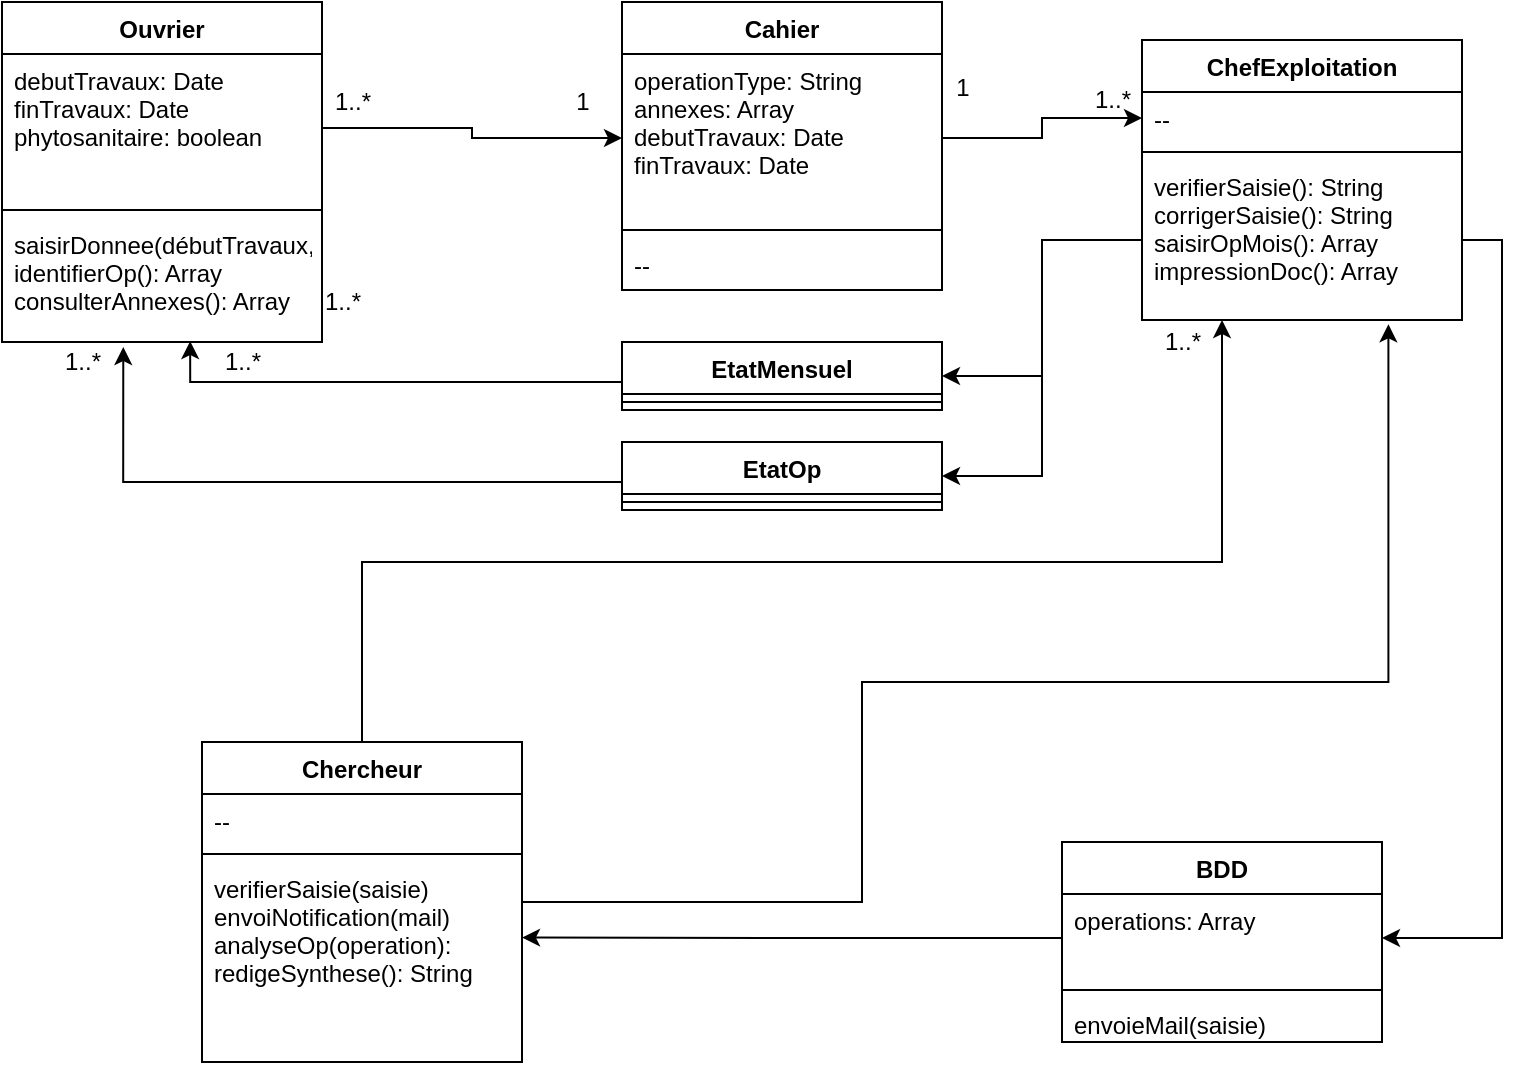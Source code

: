 <mxfile version="17.5.1" type="github">
  <diagram id="C5RBs43oDa-KdzZeNtuy" name="Page-1">
    <mxGraphModel dx="1087" dy="590" grid="1" gridSize="10" guides="1" tooltips="1" connect="1" arrows="1" fold="1" page="1" pageScale="1" pageWidth="827" pageHeight="1169" math="0" shadow="0">
      <root>
        <mxCell id="WIyWlLk6GJQsqaUBKTNV-0" />
        <mxCell id="WIyWlLk6GJQsqaUBKTNV-1" parent="WIyWlLk6GJQsqaUBKTNV-0" />
        <mxCell id="pwtS6_MZoHhTZlcvAFvd-43" value="Ouvrier" style="swimlane;fontStyle=1;align=center;verticalAlign=top;childLayout=stackLayout;horizontal=1;startSize=26;horizontalStack=0;resizeParent=1;resizeParentMax=0;resizeLast=0;collapsible=1;marginBottom=0;" vertex="1" parent="WIyWlLk6GJQsqaUBKTNV-1">
          <mxGeometry x="60" y="40" width="160" height="170" as="geometry" />
        </mxCell>
        <mxCell id="pwtS6_MZoHhTZlcvAFvd-44" value="debutTravaux: Date&#xa;finTravaux: Date&#xa;phytosanitaire: boolean&#xa;" style="text;strokeColor=none;fillColor=none;align=left;verticalAlign=top;spacingLeft=4;spacingRight=4;overflow=hidden;rotatable=0;points=[[0,0.5],[1,0.5]];portConstraint=eastwest;" vertex="1" parent="pwtS6_MZoHhTZlcvAFvd-43">
          <mxGeometry y="26" width="160" height="74" as="geometry" />
        </mxCell>
        <mxCell id="pwtS6_MZoHhTZlcvAFvd-45" value="" style="line;strokeWidth=1;fillColor=none;align=left;verticalAlign=middle;spacingTop=-1;spacingLeft=3;spacingRight=3;rotatable=0;labelPosition=right;points=[];portConstraint=eastwest;" vertex="1" parent="pwtS6_MZoHhTZlcvAFvd-43">
          <mxGeometry y="100" width="160" height="8" as="geometry" />
        </mxCell>
        <mxCell id="pwtS6_MZoHhTZlcvAFvd-46" value="saisirDonnee(débutTravaux, fin)&#xa;identifierOp(): Array&#xa;consulterAnnexes(): Array&#xa;" style="text;strokeColor=none;fillColor=none;align=left;verticalAlign=top;spacingLeft=4;spacingRight=4;overflow=hidden;rotatable=0;points=[[0,0.5],[1,0.5]];portConstraint=eastwest;" vertex="1" parent="pwtS6_MZoHhTZlcvAFvd-43">
          <mxGeometry y="108" width="160" height="62" as="geometry" />
        </mxCell>
        <mxCell id="pwtS6_MZoHhTZlcvAFvd-74" style="edgeStyle=orthogonalEdgeStyle;rounded=0;orthogonalLoop=1;jettySize=auto;html=1;exitX=0.5;exitY=0;exitDx=0;exitDy=0;entryX=0.25;entryY=1;entryDx=0;entryDy=0;" edge="1" parent="WIyWlLk6GJQsqaUBKTNV-1" source="pwtS6_MZoHhTZlcvAFvd-51" target="pwtS6_MZoHhTZlcvAFvd-47">
          <mxGeometry relative="1" as="geometry">
            <Array as="points">
              <mxPoint x="240" y="320" />
              <mxPoint x="670" y="320" />
            </Array>
          </mxGeometry>
        </mxCell>
        <mxCell id="pwtS6_MZoHhTZlcvAFvd-47" value="ChefExploitation" style="swimlane;fontStyle=1;align=center;verticalAlign=top;childLayout=stackLayout;horizontal=1;startSize=26;horizontalStack=0;resizeParent=1;resizeParentMax=0;resizeLast=0;collapsible=1;marginBottom=0;" vertex="1" parent="WIyWlLk6GJQsqaUBKTNV-1">
          <mxGeometry x="630" y="59" width="160" height="140" as="geometry" />
        </mxCell>
        <mxCell id="pwtS6_MZoHhTZlcvAFvd-48" value="--" style="text;strokeColor=none;fillColor=none;align=left;verticalAlign=top;spacingLeft=4;spacingRight=4;overflow=hidden;rotatable=0;points=[[0,0.5],[1,0.5]];portConstraint=eastwest;" vertex="1" parent="pwtS6_MZoHhTZlcvAFvd-47">
          <mxGeometry y="26" width="160" height="26" as="geometry" />
        </mxCell>
        <mxCell id="pwtS6_MZoHhTZlcvAFvd-49" value="" style="line;strokeWidth=1;fillColor=none;align=left;verticalAlign=middle;spacingTop=-1;spacingLeft=3;spacingRight=3;rotatable=0;labelPosition=right;points=[];portConstraint=eastwest;" vertex="1" parent="pwtS6_MZoHhTZlcvAFvd-47">
          <mxGeometry y="52" width="160" height="8" as="geometry" />
        </mxCell>
        <mxCell id="pwtS6_MZoHhTZlcvAFvd-50" value="verifierSaisie(): String&#xa;corrigerSaisie(): String&#xa;saisirOpMois(): Array&#xa;impressionDoc(): Array&#xa;&#xa;&#xa;" style="text;strokeColor=none;fillColor=none;align=left;verticalAlign=top;spacingLeft=4;spacingRight=4;overflow=hidden;rotatable=0;points=[[0,0.5],[1,0.5]];portConstraint=eastwest;" vertex="1" parent="pwtS6_MZoHhTZlcvAFvd-47">
          <mxGeometry y="60" width="160" height="80" as="geometry" />
        </mxCell>
        <mxCell id="pwtS6_MZoHhTZlcvAFvd-70" style="edgeStyle=orthogonalEdgeStyle;rounded=0;orthogonalLoop=1;jettySize=auto;html=1;exitX=1;exitY=0.5;exitDx=0;exitDy=0;entryX=0.77;entryY=1.027;entryDx=0;entryDy=0;entryPerimeter=0;" edge="1" parent="WIyWlLk6GJQsqaUBKTNV-1" source="pwtS6_MZoHhTZlcvAFvd-51" target="pwtS6_MZoHhTZlcvAFvd-50">
          <mxGeometry relative="1" as="geometry">
            <Array as="points">
              <mxPoint x="490" y="490" />
              <mxPoint x="490" y="380" />
              <mxPoint x="753" y="380" />
            </Array>
          </mxGeometry>
        </mxCell>
        <mxCell id="pwtS6_MZoHhTZlcvAFvd-51" value="Chercheur" style="swimlane;fontStyle=1;align=center;verticalAlign=top;childLayout=stackLayout;horizontal=1;startSize=26;horizontalStack=0;resizeParent=1;resizeParentMax=0;resizeLast=0;collapsible=1;marginBottom=0;" vertex="1" parent="WIyWlLk6GJQsqaUBKTNV-1">
          <mxGeometry x="160" y="410" width="160" height="160" as="geometry" />
        </mxCell>
        <mxCell id="pwtS6_MZoHhTZlcvAFvd-52" value="--" style="text;strokeColor=none;fillColor=none;align=left;verticalAlign=top;spacingLeft=4;spacingRight=4;overflow=hidden;rotatable=0;points=[[0,0.5],[1,0.5]];portConstraint=eastwest;" vertex="1" parent="pwtS6_MZoHhTZlcvAFvd-51">
          <mxGeometry y="26" width="160" height="26" as="geometry" />
        </mxCell>
        <mxCell id="pwtS6_MZoHhTZlcvAFvd-53" value="" style="line;strokeWidth=1;fillColor=none;align=left;verticalAlign=middle;spacingTop=-1;spacingLeft=3;spacingRight=3;rotatable=0;labelPosition=right;points=[];portConstraint=eastwest;" vertex="1" parent="pwtS6_MZoHhTZlcvAFvd-51">
          <mxGeometry y="52" width="160" height="8" as="geometry" />
        </mxCell>
        <mxCell id="pwtS6_MZoHhTZlcvAFvd-54" value="verifierSaisie(saisie)&#xa;envoiNotification(mail)&#xa;analyseOp(operation): &#xa;redigeSynthese(): String&#xa;&#xa;" style="text;strokeColor=none;fillColor=none;align=left;verticalAlign=top;spacingLeft=4;spacingRight=4;overflow=hidden;rotatable=0;points=[[0,0.5],[1,0.5]];portConstraint=eastwest;" vertex="1" parent="pwtS6_MZoHhTZlcvAFvd-51">
          <mxGeometry y="60" width="160" height="100" as="geometry" />
        </mxCell>
        <mxCell id="pwtS6_MZoHhTZlcvAFvd-55" value="BDD" style="swimlane;fontStyle=1;align=center;verticalAlign=top;childLayout=stackLayout;horizontal=1;startSize=26;horizontalStack=0;resizeParent=1;resizeParentMax=0;resizeLast=0;collapsible=1;marginBottom=0;" vertex="1" parent="WIyWlLk6GJQsqaUBKTNV-1">
          <mxGeometry x="590" y="460" width="160" height="100" as="geometry" />
        </mxCell>
        <mxCell id="pwtS6_MZoHhTZlcvAFvd-56" value="operations: Array" style="text;strokeColor=none;fillColor=none;align=left;verticalAlign=top;spacingLeft=4;spacingRight=4;overflow=hidden;rotatable=0;points=[[0,0.5],[1,0.5]];portConstraint=eastwest;" vertex="1" parent="pwtS6_MZoHhTZlcvAFvd-55">
          <mxGeometry y="26" width="160" height="44" as="geometry" />
        </mxCell>
        <mxCell id="pwtS6_MZoHhTZlcvAFvd-57" value="" style="line;strokeWidth=1;fillColor=none;align=left;verticalAlign=middle;spacingTop=-1;spacingLeft=3;spacingRight=3;rotatable=0;labelPosition=right;points=[];portConstraint=eastwest;" vertex="1" parent="pwtS6_MZoHhTZlcvAFvd-55">
          <mxGeometry y="70" width="160" height="8" as="geometry" />
        </mxCell>
        <mxCell id="pwtS6_MZoHhTZlcvAFvd-58" value="envoieMail(saisie) " style="text;strokeColor=none;fillColor=none;align=left;verticalAlign=top;spacingLeft=4;spacingRight=4;overflow=hidden;rotatable=0;points=[[0,0.5],[1,0.5]];portConstraint=eastwest;" vertex="1" parent="pwtS6_MZoHhTZlcvAFvd-55">
          <mxGeometry y="78" width="160" height="22" as="geometry" />
        </mxCell>
        <mxCell id="pwtS6_MZoHhTZlcvAFvd-59" value="Cahier" style="swimlane;fontStyle=1;align=center;verticalAlign=top;childLayout=stackLayout;horizontal=1;startSize=26;horizontalStack=0;resizeParent=1;resizeParentMax=0;resizeLast=0;collapsible=1;marginBottom=0;" vertex="1" parent="WIyWlLk6GJQsqaUBKTNV-1">
          <mxGeometry x="370" y="40" width="160" height="144" as="geometry" />
        </mxCell>
        <mxCell id="pwtS6_MZoHhTZlcvAFvd-60" value="operationType: String&#xa;annexes: Array&#xa;debutTravaux: Date&#xa;finTravaux: Date&#xa;&#xa;" style="text;strokeColor=none;fillColor=none;align=left;verticalAlign=top;spacingLeft=4;spacingRight=4;overflow=hidden;rotatable=0;points=[[0,0.5],[1,0.5]];portConstraint=eastwest;" vertex="1" parent="pwtS6_MZoHhTZlcvAFvd-59">
          <mxGeometry y="26" width="160" height="84" as="geometry" />
        </mxCell>
        <mxCell id="pwtS6_MZoHhTZlcvAFvd-61" value="" style="line;strokeWidth=1;fillColor=none;align=left;verticalAlign=middle;spacingTop=-1;spacingLeft=3;spacingRight=3;rotatable=0;labelPosition=right;points=[];portConstraint=eastwest;" vertex="1" parent="pwtS6_MZoHhTZlcvAFvd-59">
          <mxGeometry y="110" width="160" height="8" as="geometry" />
        </mxCell>
        <mxCell id="pwtS6_MZoHhTZlcvAFvd-62" value="--" style="text;strokeColor=none;fillColor=none;align=left;verticalAlign=top;spacingLeft=4;spacingRight=4;overflow=hidden;rotatable=0;points=[[0,0.5],[1,0.5]];portConstraint=eastwest;" vertex="1" parent="pwtS6_MZoHhTZlcvAFvd-59">
          <mxGeometry y="118" width="160" height="26" as="geometry" />
        </mxCell>
        <mxCell id="pwtS6_MZoHhTZlcvAFvd-63" style="edgeStyle=orthogonalEdgeStyle;rounded=0;orthogonalLoop=1;jettySize=auto;html=1;exitX=1;exitY=0.5;exitDx=0;exitDy=0;" edge="1" parent="WIyWlLk6GJQsqaUBKTNV-1" source="pwtS6_MZoHhTZlcvAFvd-44" target="pwtS6_MZoHhTZlcvAFvd-60">
          <mxGeometry relative="1" as="geometry" />
        </mxCell>
        <mxCell id="pwtS6_MZoHhTZlcvAFvd-64" value="1..*" style="text;html=1;align=center;verticalAlign=middle;resizable=0;points=[];autosize=1;strokeColor=none;fillColor=none;" vertex="1" parent="WIyWlLk6GJQsqaUBKTNV-1">
          <mxGeometry x="220" y="80" width="30" height="20" as="geometry" />
        </mxCell>
        <mxCell id="pwtS6_MZoHhTZlcvAFvd-65" value="1" style="text;html=1;align=center;verticalAlign=middle;resizable=0;points=[];autosize=1;strokeColor=none;fillColor=none;" vertex="1" parent="WIyWlLk6GJQsqaUBKTNV-1">
          <mxGeometry x="340" y="80" width="20" height="20" as="geometry" />
        </mxCell>
        <mxCell id="pwtS6_MZoHhTZlcvAFvd-66" style="edgeStyle=orthogonalEdgeStyle;rounded=0;orthogonalLoop=1;jettySize=auto;html=1;exitX=1;exitY=0.5;exitDx=0;exitDy=0;entryX=0;entryY=0.5;entryDx=0;entryDy=0;" edge="1" parent="WIyWlLk6GJQsqaUBKTNV-1" source="pwtS6_MZoHhTZlcvAFvd-60" target="pwtS6_MZoHhTZlcvAFvd-48">
          <mxGeometry relative="1" as="geometry">
            <mxPoint x="630" y="79.2" as="targetPoint" />
          </mxGeometry>
        </mxCell>
        <mxCell id="pwtS6_MZoHhTZlcvAFvd-67" value="1" style="text;html=1;align=center;verticalAlign=middle;resizable=0;points=[];autosize=1;strokeColor=none;fillColor=none;" vertex="1" parent="WIyWlLk6GJQsqaUBKTNV-1">
          <mxGeometry x="530" y="73" width="20" height="20" as="geometry" />
        </mxCell>
        <mxCell id="pwtS6_MZoHhTZlcvAFvd-68" value="1..*" style="text;html=1;align=center;verticalAlign=middle;resizable=0;points=[];autosize=1;strokeColor=none;fillColor=none;" vertex="1" parent="WIyWlLk6GJQsqaUBKTNV-1">
          <mxGeometry x="600" y="79" width="30" height="20" as="geometry" />
        </mxCell>
        <mxCell id="pwtS6_MZoHhTZlcvAFvd-69" style="edgeStyle=orthogonalEdgeStyle;rounded=0;orthogonalLoop=1;jettySize=auto;html=1;exitX=1;exitY=0.5;exitDx=0;exitDy=0;" edge="1" parent="WIyWlLk6GJQsqaUBKTNV-1" source="pwtS6_MZoHhTZlcvAFvd-50" target="pwtS6_MZoHhTZlcvAFvd-56">
          <mxGeometry relative="1" as="geometry" />
        </mxCell>
        <mxCell id="pwtS6_MZoHhTZlcvAFvd-71" style="edgeStyle=orthogonalEdgeStyle;rounded=0;orthogonalLoop=1;jettySize=auto;html=1;exitX=0;exitY=0.5;exitDx=0;exitDy=0;entryX=1;entryY=0.378;entryDx=0;entryDy=0;entryPerimeter=0;" edge="1" parent="WIyWlLk6GJQsqaUBKTNV-1" source="pwtS6_MZoHhTZlcvAFvd-56" target="pwtS6_MZoHhTZlcvAFvd-54">
          <mxGeometry relative="1" as="geometry" />
        </mxCell>
        <mxCell id="pwtS6_MZoHhTZlcvAFvd-76" value="1..*" style="text;html=1;align=center;verticalAlign=middle;resizable=0;points=[];autosize=1;strokeColor=none;fillColor=none;" vertex="1" parent="WIyWlLk6GJQsqaUBKTNV-1">
          <mxGeometry x="635" y="200" width="30" height="20" as="geometry" />
        </mxCell>
        <mxCell id="pwtS6_MZoHhTZlcvAFvd-77" value="1..*" style="text;html=1;align=center;verticalAlign=middle;resizable=0;points=[];autosize=1;strokeColor=none;fillColor=none;" vertex="1" parent="WIyWlLk6GJQsqaUBKTNV-1">
          <mxGeometry x="215" y="180" width="30" height="20" as="geometry" />
        </mxCell>
        <mxCell id="pwtS6_MZoHhTZlcvAFvd-87" style="edgeStyle=orthogonalEdgeStyle;rounded=0;orthogonalLoop=1;jettySize=auto;html=1;exitX=0;exitY=0.5;exitDx=0;exitDy=0;entryX=0.379;entryY=1.041;entryDx=0;entryDy=0;entryPerimeter=0;" edge="1" parent="WIyWlLk6GJQsqaUBKTNV-1" source="pwtS6_MZoHhTZlcvAFvd-78" target="pwtS6_MZoHhTZlcvAFvd-46">
          <mxGeometry relative="1" as="geometry">
            <mxPoint x="150" y="210" as="targetPoint" />
            <Array as="points">
              <mxPoint x="370" y="280" />
              <mxPoint x="121" y="280" />
            </Array>
          </mxGeometry>
        </mxCell>
        <mxCell id="pwtS6_MZoHhTZlcvAFvd-78" value="EtatOp" style="swimlane;fontStyle=1;align=center;verticalAlign=top;childLayout=stackLayout;horizontal=1;startSize=26;horizontalStack=0;resizeParent=1;resizeParentMax=0;resizeLast=0;collapsible=1;marginBottom=0;" vertex="1" parent="WIyWlLk6GJQsqaUBKTNV-1">
          <mxGeometry x="370" y="260" width="160" height="34" as="geometry" />
        </mxCell>
        <mxCell id="pwtS6_MZoHhTZlcvAFvd-80" value="" style="line;strokeWidth=1;fillColor=none;align=left;verticalAlign=middle;spacingTop=-1;spacingLeft=3;spacingRight=3;rotatable=0;labelPosition=right;points=[];portConstraint=eastwest;" vertex="1" parent="pwtS6_MZoHhTZlcvAFvd-78">
          <mxGeometry y="26" width="160" height="8" as="geometry" />
        </mxCell>
        <mxCell id="pwtS6_MZoHhTZlcvAFvd-86" style="edgeStyle=orthogonalEdgeStyle;rounded=0;orthogonalLoop=1;jettySize=auto;html=1;exitX=0;exitY=0.5;exitDx=0;exitDy=0;entryX=0.588;entryY=0.993;entryDx=0;entryDy=0;entryPerimeter=0;" edge="1" parent="WIyWlLk6GJQsqaUBKTNV-1" source="pwtS6_MZoHhTZlcvAFvd-82" target="pwtS6_MZoHhTZlcvAFvd-46">
          <mxGeometry relative="1" as="geometry">
            <Array as="points">
              <mxPoint x="370" y="230" />
              <mxPoint x="154" y="230" />
            </Array>
          </mxGeometry>
        </mxCell>
        <mxCell id="pwtS6_MZoHhTZlcvAFvd-82" value="EtatMensuel" style="swimlane;fontStyle=1;align=center;verticalAlign=top;childLayout=stackLayout;horizontal=1;startSize=26;horizontalStack=0;resizeParent=1;resizeParentMax=0;resizeLast=0;collapsible=1;marginBottom=0;" vertex="1" parent="WIyWlLk6GJQsqaUBKTNV-1">
          <mxGeometry x="370" y="210" width="160" height="34" as="geometry" />
        </mxCell>
        <mxCell id="pwtS6_MZoHhTZlcvAFvd-83" value="" style="line;strokeWidth=1;fillColor=none;align=left;verticalAlign=middle;spacingTop=-1;spacingLeft=3;spacingRight=3;rotatable=0;labelPosition=right;points=[];portConstraint=eastwest;" vertex="1" parent="pwtS6_MZoHhTZlcvAFvd-82">
          <mxGeometry y="26" width="160" height="8" as="geometry" />
        </mxCell>
        <mxCell id="pwtS6_MZoHhTZlcvAFvd-84" style="edgeStyle=orthogonalEdgeStyle;rounded=0;orthogonalLoop=1;jettySize=auto;html=1;exitX=0;exitY=0.5;exitDx=0;exitDy=0;entryX=1;entryY=0.5;entryDx=0;entryDy=0;" edge="1" parent="WIyWlLk6GJQsqaUBKTNV-1" source="pwtS6_MZoHhTZlcvAFvd-50" target="pwtS6_MZoHhTZlcvAFvd-78">
          <mxGeometry relative="1" as="geometry" />
        </mxCell>
        <mxCell id="pwtS6_MZoHhTZlcvAFvd-85" style="edgeStyle=orthogonalEdgeStyle;rounded=0;orthogonalLoop=1;jettySize=auto;html=1;exitX=0;exitY=0.5;exitDx=0;exitDy=0;entryX=1;entryY=0.5;entryDx=0;entryDy=0;" edge="1" parent="WIyWlLk6GJQsqaUBKTNV-1" source="pwtS6_MZoHhTZlcvAFvd-50" target="pwtS6_MZoHhTZlcvAFvd-82">
          <mxGeometry relative="1" as="geometry" />
        </mxCell>
        <mxCell id="pwtS6_MZoHhTZlcvAFvd-88" value="1..*" style="text;html=1;align=center;verticalAlign=middle;resizable=0;points=[];autosize=1;strokeColor=none;fillColor=none;" vertex="1" parent="WIyWlLk6GJQsqaUBKTNV-1">
          <mxGeometry x="165" y="210" width="30" height="20" as="geometry" />
        </mxCell>
        <mxCell id="pwtS6_MZoHhTZlcvAFvd-89" value="1..*" style="text;html=1;align=center;verticalAlign=middle;resizable=0;points=[];autosize=1;strokeColor=none;fillColor=none;" vertex="1" parent="WIyWlLk6GJQsqaUBKTNV-1">
          <mxGeometry x="85" y="210" width="30" height="20" as="geometry" />
        </mxCell>
      </root>
    </mxGraphModel>
  </diagram>
</mxfile>
